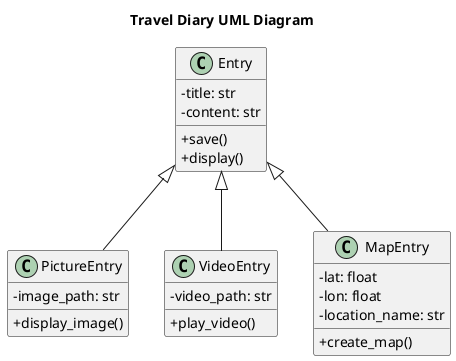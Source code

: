 @startuml TravelDiary
skinparam classAttributeIconSize 0
title Travel Diary UML Diagram

class Entry {
    - title: str
    - content: str
    + save()
    + display()
}

class PictureEntry {
    - image_path: str
    + display_image()
}

class VideoEntry {
    - video_path: str
    + play_video()
}

class MapEntry {
    - lat: float
    - lon: float
    - location_name: str
    + create_map()
}

Entry <|-- PictureEntry
Entry <|-- VideoEntry
Entry <|-- MapEntry

@enduml

